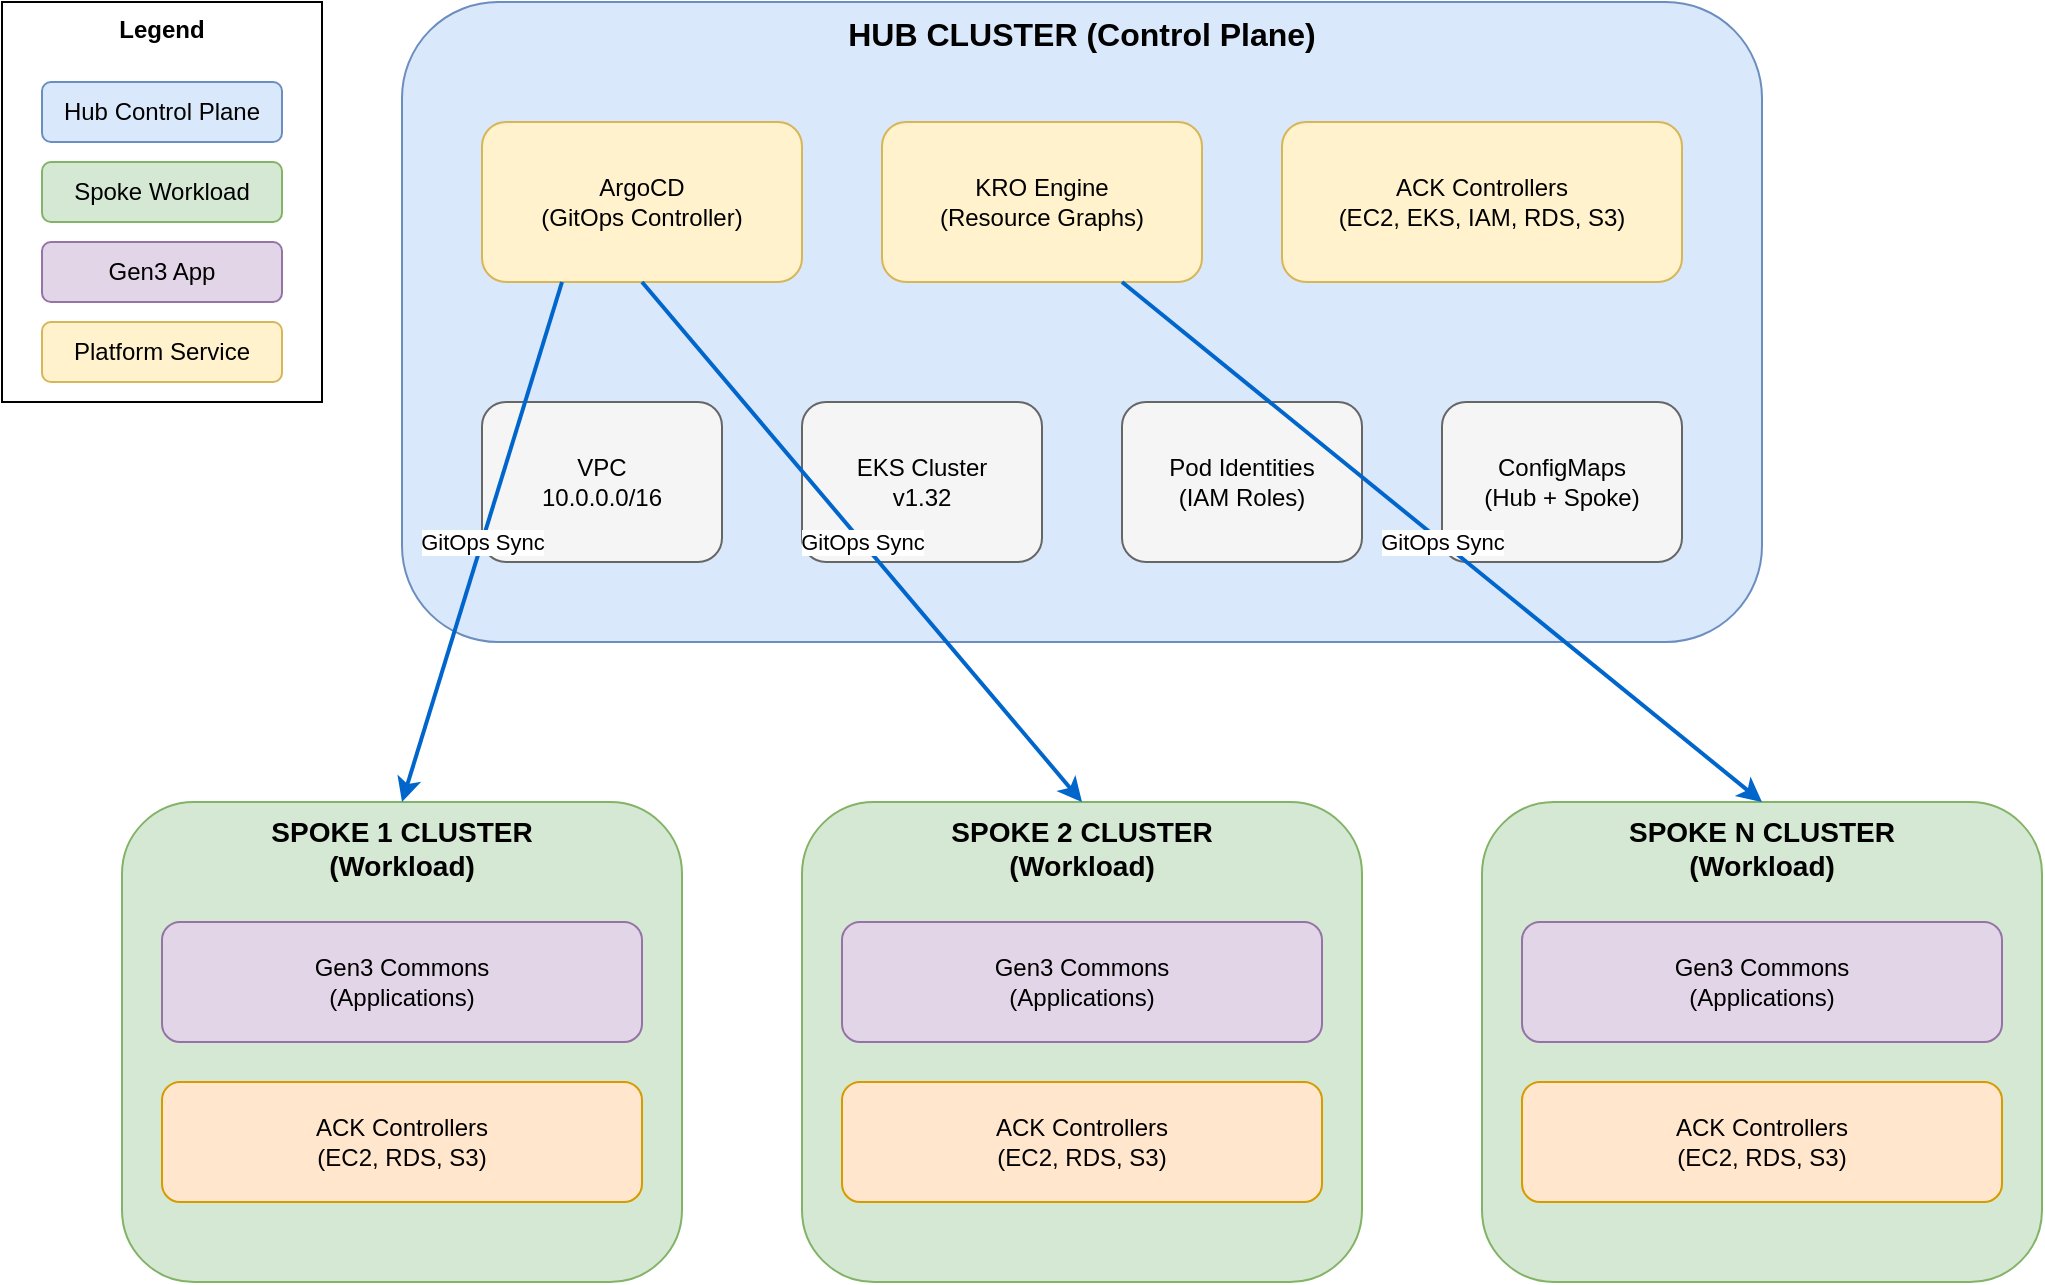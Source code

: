<mxfile>
  <diagram name="Hub-Spoke Architecture" id="hub-spoke-architecture">
    <mxGraphModel dx="1434" dy="796" grid="1" gridSize="10" guides="1" tooltips="1" connect="1" arrows="1" fold="1" page="1" pageScale="1" pageWidth="1169" pageHeight="827">
      <root>
        <mxCell id="0"/>
        <mxCell id="1" parent="0"/>

        <!-- Hub Cluster -->
        <mxCell id="hub-cluster" value="HUB CLUSTER (Control Plane)" style="rounded=1;whiteSpace=wrap;html=1;fillColor=#dae8fc;strokeColor=#6c8ebf;verticalAlign=top;fontSize=16;fontStyle=1" vertex="1" parent="1">
          <mxGeometry x="240" y="80" width="680" height="320" as="geometry"/>
        </mxCell>

        <!-- ArgoCD -->
        <mxCell id="argocd" value="ArgoCD&#xa;(GitOps Controller)" style="rounded=1;whiteSpace=wrap;html=1;fillColor=#fff2cc;strokeColor=#d6b656;" vertex="1" parent="1">
          <mxGeometry x="280" y="140" width="160" height="80" as="geometry"/>
        </mxCell>

        <!-- KRO -->
        <mxCell id="kro" value="KRO Engine&#xa;(Resource Graphs)" style="rounded=1;whiteSpace=wrap;html=1;fillColor=#fff2cc;strokeColor=#d6b656;" vertex="1" parent="1">
          <mxGeometry x="480" y="140" width="160" height="80" as="geometry"/>
        </mxCell>

        <!-- ACK Controllers -->
        <mxCell id="ack" value="ACK Controllers&#xa;(EC2, EKS, IAM, RDS, S3)" style="rounded=1;whiteSpace=wrap;html=1;fillColor=#fff2cc;strokeColor=#d6b656;" vertex="1" parent="1">
          <mxGeometry x="680" y="140" width="200" height="80" as="geometry"/>
        </mxCell>

        <!-- VPC -->
        <mxCell id="vpc" value="VPC&#xa;10.0.0.0/16" style="rounded=1;whiteSpace=wrap;html=1;fillColor=#f5f5f5;strokeColor=#666666;" vertex="1" parent="1">
          <mxGeometry x="280" y="280" width="120" height="80" as="geometry"/>
        </mxCell>

        <!-- EKS -->
        <mxCell id="eks" value="EKS Cluster&#xa;v1.32" style="rounded=1;whiteSpace=wrap;html=1;fillColor=#f5f5f5;strokeColor=#666666;" vertex="1" parent="1">
          <mxGeometry x="440" y="280" width="120" height="80" as="geometry"/>
        </mxCell>

        <!-- Pod Identities -->
        <mxCell id="pod-identities" value="Pod Identities&#xa;(IAM Roles)" style="rounded=1;whiteSpace=wrap;html=1;fillColor=#f5f5f5;strokeColor=#666666;" vertex="1" parent="1">
          <mxGeometry x="600" y="280" width="120" height="80" as="geometry"/>
        </mxCell>

        <!-- ConfigMaps -->
        <mxCell id="configmaps" value="ConfigMaps&#xa;(Hub + Spoke)" style="rounded=1;whiteSpace=wrap;html=1;fillColor=#f5f5f5;strokeColor=#666666;" vertex="1" parent="1">
          <mxGeometry x="760" y="280" width="120" height="80" as="geometry"/>
        </mxCell>

        <!-- Spoke 1 -->
        <mxCell id="spoke1" value="SPOKE 1 CLUSTER&#xa;(Workload)" style="rounded=1;whiteSpace=wrap;html=1;fillColor=#d5e8d4;strokeColor=#82b366;verticalAlign=top;fontSize=14;fontStyle=1" vertex="1" parent="1">
          <mxGeometry x="100" y="480" width="280" height="240" as="geometry"/>
        </mxCell>

        <mxCell id="spoke1-gen3" value="Gen3 Commons&#xa;(Applications)" style="rounded=1;whiteSpace=wrap;html=1;fillColor=#e1d5e7;strokeColor=#9673a6;" vertex="1" parent="1">
          <mxGeometry x="120" y="540" width="240" height="60" as="geometry"/>
        </mxCell>

        <mxCell id="spoke1-ack" value="ACK Controllers&#xa;(EC2, RDS, S3)" style="rounded=1;whiteSpace=wrap;html=1;fillColor=#ffe6cc;strokeColor=#d79b00;" vertex="1" parent="1">
          <mxGeometry x="120" y="620" width="240" height="60" as="geometry"/>
        </mxCell>

        <!-- Spoke 2 -->
        <mxCell id="spoke2" value="SPOKE 2 CLUSTER&#xa;(Workload)" style="rounded=1;whiteSpace=wrap;html=1;fillColor=#d5e8d4;strokeColor=#82b366;verticalAlign=top;fontSize=14;fontStyle=1" vertex="1" parent="1">
          <mxGeometry x="440" y="480" width="280" height="240" as="geometry"/>
        </mxCell>

        <mxCell id="spoke2-gen3" value="Gen3 Commons&#xa;(Applications)" style="rounded=1;whiteSpace=wrap;html=1;fillColor=#e1d5e7;strokeColor=#9673a6;" vertex="1" parent="1">
          <mxGeometry x="460" y="540" width="240" height="60" as="geometry"/>
        </mxCell>

        <mxCell id="spoke2-ack" value="ACK Controllers&#xa;(EC2, RDS, S3)" style="rounded=1;whiteSpace=wrap;html=1;fillColor=#ffe6cc;strokeColor=#d79b00;" vertex="1" parent="1">
          <mxGeometry x="460" y="620" width="240" height="60" as="geometry"/>
        </mxCell>

        <!-- Spoke N -->
        <mxCell id="spokenext" value="SPOKE N CLUSTER&#xa;(Workload)" style="rounded=1;whiteSpace=wrap;html=1;fillColor=#d5e8d4;strokeColor=#82b366;verticalAlign=top;fontSize=14;fontStyle=1" vertex="1" parent="1">
          <mxGeometry x="780" y="480" width="280" height="240" as="geometry"/>
        </mxCell>

        <mxCell id="spokenext-gen3" value="Gen3 Commons&#xa;(Applications)" style="rounded=1;whiteSpace=wrap;html=1;fillColor=#e1d5e7;strokeColor=#9673a6;" vertex="1" parent="1">
          <mxGeometry x="800" y="540" width="240" height="60" as="geometry"/>
        </mxCell>

        <mxCell id="spokenext-ack" value="ACK Controllers&#xa;(EC2, RDS, S3)" style="rounded=1;whiteSpace=wrap;html=1;fillColor=#ffe6cc;strokeColor=#d79b00;" vertex="1" parent="1">
          <mxGeometry x="800" y="620" width="240" height="60" as="geometry"/>
        </mxCell>

        <!-- Connections -->
        <mxCell id="hub-to-spoke1" value="GitOps Sync" style="endArrow=classic;html=1;exitX=0.25;exitY=1;entryX=0.5;entryY=0;strokeWidth=2;strokeColor=#0066CC;" edge="1" parent="1" source="argocd" target="spoke1">
          <mxGeometry width="50" height="50" relative="1" as="geometry">
            <mxPoint x="500" y="440" as="sourcePoint"/>
            <mxPoint x="550" y="390" as="targetPoint"/>
          </mxGeometry>
        </mxCell>

        <mxCell id="hub-to-spoke2" value="GitOps Sync" style="endArrow=classic;html=1;exitX=0.5;exitY=1;entryX=0.5;entryY=0;strokeWidth=2;strokeColor=#0066CC;" edge="1" parent="1" source="argocd" target="spoke2">
          <mxGeometry width="50" height="50" relative="1" as="geometry">
            <mxPoint x="500" y="440" as="sourcePoint"/>
            <mxPoint x="550" y="390" as="targetPoint"/>
          </mxGeometry>
        </mxCell>

        <mxCell id="hub-to-spokenext" value="GitOps Sync" style="endArrow=classic;html=1;exitX=0.75;exitY=1;entryX=0.5;entryY=0;strokeWidth=2;strokeColor=#0066CC;" edge="1" parent="1" source="kro" target="spokenext">
          <mxGeometry width="50" height="50" relative="1" as="geometry">
            <mxPoint x="500" y="440" as="sourcePoint"/>
            <mxPoint x="550" y="390" as="targetPoint"/>
          </mxGeometry>
        </mxCell>

        <!-- Legend -->
        <mxCell id="legend" value="Legend" style="rounded=0;whiteSpace=wrap;html=1;fillColor=#ffffff;strokeColor=#000000;verticalAlign=top;fontStyle=1" vertex="1" parent="1">
          <mxGeometry x="40" y="80" width="160" height="200" as="geometry"/>
        </mxCell>

        <mxCell id="legend-hub" value="Hub Control Plane" style="rounded=1;whiteSpace=wrap;html=1;fillColor=#dae8fc;strokeColor=#6c8ebf;" vertex="1" parent="1">
          <mxGeometry x="60" y="120" width="120" height="30" as="geometry"/>
        </mxCell>

        <mxCell id="legend-spoke" value="Spoke Workload" style="rounded=1;whiteSpace=wrap;html=1;fillColor=#d5e8d4;strokeColor=#82b366;" vertex="1" parent="1">
          <mxGeometry x="60" y="160" width="120" height="30" as="geometry"/>
        </mxCell>

        <mxCell id="legend-gen3" value="Gen3 App" style="rounded=1;whiteSpace=wrap;html=1;fillColor=#e1d5e7;strokeColor=#9673a6;" vertex="1" parent="1">
          <mxGeometry x="60" y="200" width="120" height="30" as="geometry"/>
        </mxCell>

        <mxCell id="legend-service" value="Platform Service" style="rounded=1;whiteSpace=wrap;html=1;fillColor=#fff2cc;strokeColor=#d6b656;" vertex="1" parent="1">
          <mxGeometry x="60" y="240" width="120" height="30" as="geometry"/>
        </mxCell>

      </root>
    </mxGraphModel>
  </diagram>
</mxfile>
